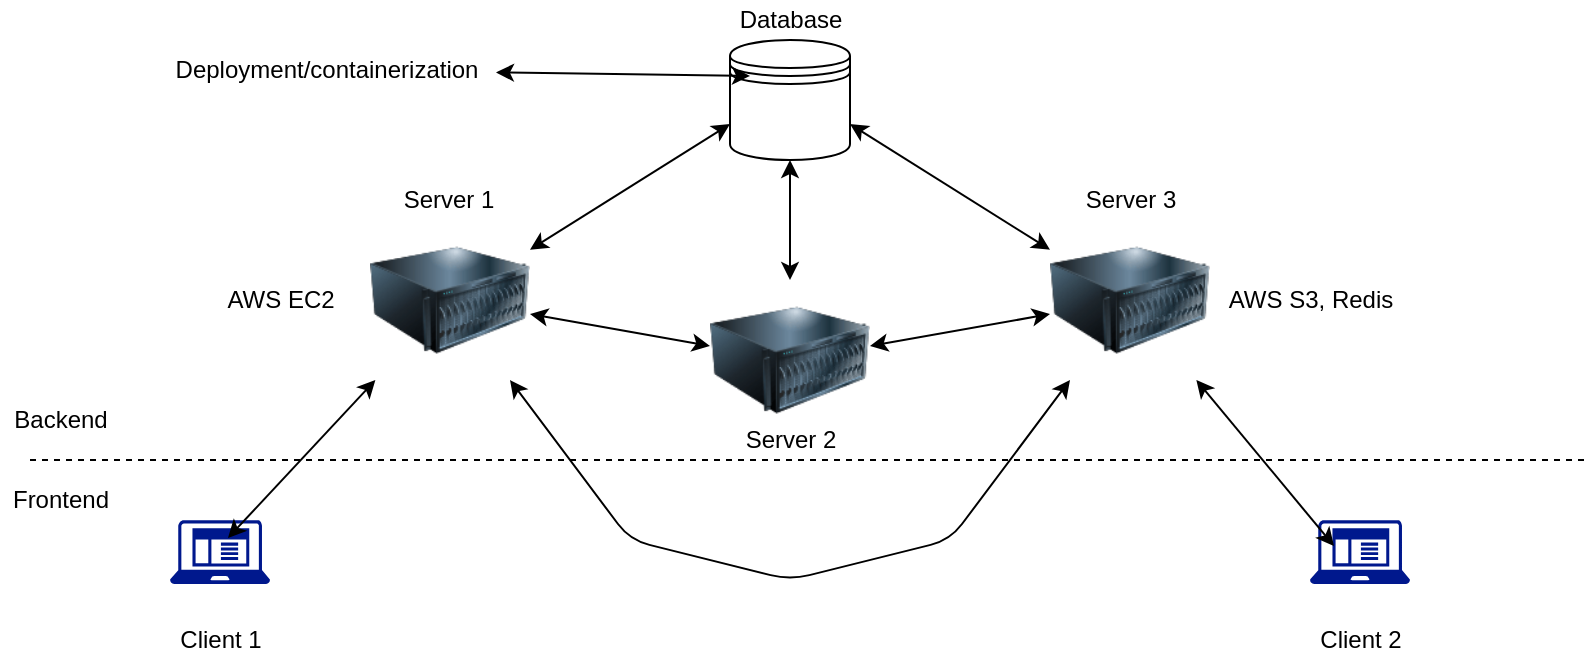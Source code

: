 <mxfile version="12.4.9" type="github"><diagram id="94-vMWvtBQt9PJguK6b0" name="Page-1"><mxGraphModel dx="1422" dy="762" grid="1" gridSize="10" guides="1" tooltips="1" connect="1" arrows="1" fold="1" page="1" pageScale="1" pageWidth="850" pageHeight="1100" math="0" shadow="0"><root><mxCell id="0"/><mxCell id="1" parent="0"/><mxCell id="GQMh5_cVwzpcgArsNn7h-1" value="" style="shape=datastore;whiteSpace=wrap;html=1;" vertex="1" parent="1"><mxGeometry x="370" y="30" width="60" height="60" as="geometry"/></mxCell><mxCell id="GQMh5_cVwzpcgArsNn7h-2" value="Database" style="text;html=1;align=center;verticalAlign=middle;resizable=0;points=[];autosize=1;" vertex="1" parent="1"><mxGeometry x="365" y="10" width="70" height="20" as="geometry"/></mxCell><mxCell id="GQMh5_cVwzpcgArsNn7h-3" value="" style="image;html=1;labelBackgroundColor=#ffffff;image=img/lib/clip_art/computers/Server_128x128.png" vertex="1" parent="1"><mxGeometry x="190" y="120" width="80" height="80" as="geometry"/></mxCell><mxCell id="GQMh5_cVwzpcgArsNn7h-4" value="" style="image;html=1;labelBackgroundColor=#ffffff;image=img/lib/clip_art/computers/Server_128x128.png" vertex="1" parent="1"><mxGeometry x="360" y="150" width="80" height="80" as="geometry"/></mxCell><mxCell id="GQMh5_cVwzpcgArsNn7h-5" value="" style="image;html=1;labelBackgroundColor=#ffffff;image=img/lib/clip_art/computers/Server_128x128.png" vertex="1" parent="1"><mxGeometry x="530" y="120" width="80" height="80" as="geometry"/></mxCell><mxCell id="GQMh5_cVwzpcgArsNn7h-6" value="Server 1" style="text;html=1;align=center;verticalAlign=middle;resizable=0;points=[];autosize=1;" vertex="1" parent="1"><mxGeometry x="199" y="100" width="60" height="20" as="geometry"/></mxCell><mxCell id="GQMh5_cVwzpcgArsNn7h-7" value="Server 2" style="text;html=1;align=center;verticalAlign=middle;resizable=0;points=[];autosize=1;" vertex="1" parent="1"><mxGeometry x="370" y="220" width="60" height="20" as="geometry"/></mxCell><mxCell id="GQMh5_cVwzpcgArsNn7h-8" value="Server 3" style="text;html=1;align=center;verticalAlign=middle;resizable=0;points=[];autosize=1;" vertex="1" parent="1"><mxGeometry x="540" y="100" width="60" height="20" as="geometry"/></mxCell><mxCell id="GQMh5_cVwzpcgArsNn7h-9" value="AWS EC2" style="text;html=1;align=center;verticalAlign=middle;resizable=0;points=[];autosize=1;" vertex="1" parent="1"><mxGeometry x="110" y="150" width="70" height="20" as="geometry"/></mxCell><mxCell id="GQMh5_cVwzpcgArsNn7h-10" value="" style="aspect=fixed;pointerEvents=1;shadow=0;dashed=0;html=1;strokeColor=none;labelPosition=center;verticalLabelPosition=bottom;verticalAlign=top;align=center;fillColor=#00188D;shape=mxgraph.mscae.enterprise.client_application" vertex="1" parent="1"><mxGeometry x="90" y="270" width="50" height="32" as="geometry"/></mxCell><mxCell id="GQMh5_cVwzpcgArsNn7h-11" value="" style="aspect=fixed;pointerEvents=1;shadow=0;dashed=0;html=1;strokeColor=none;labelPosition=center;verticalLabelPosition=bottom;verticalAlign=top;align=center;fillColor=#00188D;shape=mxgraph.mscae.enterprise.client_application" vertex="1" parent="1"><mxGeometry x="660" y="270" width="50" height="32" as="geometry"/></mxCell><mxCell id="GQMh5_cVwzpcgArsNn7h-14" value="" style="endArrow=classic;startArrow=classic;html=1;entryX=0;entryY=0.7;entryDx=0;entryDy=0;" edge="1" parent="1" source="GQMh5_cVwzpcgArsNn7h-3" target="GQMh5_cVwzpcgArsNn7h-1"><mxGeometry width="50" height="50" relative="1" as="geometry"><mxPoint x="270" y="120" as="sourcePoint"/><mxPoint x="360" y="80" as="targetPoint"/></mxGeometry></mxCell><mxCell id="GQMh5_cVwzpcgArsNn7h-16" value="" style="endArrow=classic;startArrow=classic;html=1;exitX=0.5;exitY=1;exitDx=0;exitDy=0;" edge="1" parent="1" source="GQMh5_cVwzpcgArsNn7h-1" target="GQMh5_cVwzpcgArsNn7h-4"><mxGeometry width="50" height="50" relative="1" as="geometry"><mxPoint x="400" y="120" as="sourcePoint"/><mxPoint x="450" y="70" as="targetPoint"/></mxGeometry></mxCell><mxCell id="GQMh5_cVwzpcgArsNn7h-19" value="" style="endArrow=classic;startArrow=classic;html=1;entryX=1;entryY=0.7;entryDx=0;entryDy=0;" edge="1" parent="1" source="GQMh5_cVwzpcgArsNn7h-5" target="GQMh5_cVwzpcgArsNn7h-1"><mxGeometry width="50" height="50" relative="1" as="geometry"><mxPoint x="500" y="130" as="sourcePoint"/><mxPoint x="550" y="80" as="targetPoint"/></mxGeometry></mxCell><mxCell id="GQMh5_cVwzpcgArsNn7h-20" value="" style="endArrow=classic;startArrow=classic;html=1;exitX=0.58;exitY=0.281;exitDx=0;exitDy=0;exitPerimeter=0;" edge="1" parent="1" source="GQMh5_cVwzpcgArsNn7h-10" target="GQMh5_cVwzpcgArsNn7h-3"><mxGeometry width="50" height="50" relative="1" as="geometry"><mxPoint x="150" y="290" as="sourcePoint"/><mxPoint x="170" y="280" as="targetPoint"/></mxGeometry></mxCell><mxCell id="GQMh5_cVwzpcgArsNn7h-22" value="" style="endArrow=classic;startArrow=classic;html=1;entryX=0.24;entryY=0.406;entryDx=0;entryDy=0;entryPerimeter=0;" edge="1" parent="1" source="GQMh5_cVwzpcgArsNn7h-5" target="GQMh5_cVwzpcgArsNn7h-11"><mxGeometry width="50" height="50" relative="1" as="geometry"><mxPoint x="570" y="310" as="sourcePoint"/><mxPoint x="620" y="260" as="targetPoint"/></mxGeometry></mxCell><mxCell id="GQMh5_cVwzpcgArsNn7h-23" value="" style="endArrow=classic;startArrow=classic;html=1;" edge="1" parent="1" source="GQMh5_cVwzpcgArsNn7h-3" target="GQMh5_cVwzpcgArsNn7h-4"><mxGeometry width="50" height="50" relative="1" as="geometry"><mxPoint x="300" y="200" as="sourcePoint"/><mxPoint x="350" y="150" as="targetPoint"/></mxGeometry></mxCell><mxCell id="GQMh5_cVwzpcgArsNn7h-24" value="" style="endArrow=classic;startArrow=classic;html=1;" edge="1" parent="1" source="GQMh5_cVwzpcgArsNn7h-4" target="GQMh5_cVwzpcgArsNn7h-5"><mxGeometry width="50" height="50" relative="1" as="geometry"><mxPoint x="470" y="215" as="sourcePoint"/><mxPoint x="520" y="165" as="targetPoint"/></mxGeometry></mxCell><mxCell id="GQMh5_cVwzpcgArsNn7h-25" value="Client 1" style="text;html=1;align=center;verticalAlign=middle;resizable=0;points=[];autosize=1;" vertex="1" parent="1"><mxGeometry x="85" y="320" width="60" height="20" as="geometry"/></mxCell><mxCell id="GQMh5_cVwzpcgArsNn7h-26" value="Client 2" style="text;html=1;align=center;verticalAlign=middle;resizable=0;points=[];autosize=1;" vertex="1" parent="1"><mxGeometry x="655" y="320" width="60" height="20" as="geometry"/></mxCell><mxCell id="GQMh5_cVwzpcgArsNn7h-27" value="" style="endArrow=classic;startArrow=classic;html=1;" edge="1" parent="1" source="GQMh5_cVwzpcgArsNn7h-3" target="GQMh5_cVwzpcgArsNn7h-5"><mxGeometry width="50" height="50" relative="1" as="geometry"><mxPoint x="290" y="302" as="sourcePoint"/><mxPoint x="340" y="252" as="targetPoint"/><Array as="points"><mxPoint x="320" y="280"/><mxPoint x="400" y="300"/><mxPoint x="480" y="280"/></Array></mxGeometry></mxCell><mxCell id="GQMh5_cVwzpcgArsNn7h-28" value="AWS S3, Redis" style="text;html=1;align=center;verticalAlign=middle;resizable=0;points=[];autosize=1;" vertex="1" parent="1"><mxGeometry x="610" y="150" width="100" height="20" as="geometry"/></mxCell><mxCell id="GQMh5_cVwzpcgArsNn7h-30" value="Deployment/containerization" style="text;html=1;align=center;verticalAlign=middle;resizable=0;points=[];autosize=1;" vertex="1" parent="1"><mxGeometry x="83" y="35" width="170" height="20" as="geometry"/></mxCell><mxCell id="GQMh5_cVwzpcgArsNn7h-31" value="" style="endArrow=classic;startArrow=classic;html=1;entryX=0.167;entryY=0.3;entryDx=0;entryDy=0;entryPerimeter=0;" edge="1" parent="1" source="GQMh5_cVwzpcgArsNn7h-30" target="GQMh5_cVwzpcgArsNn7h-1"><mxGeometry width="50" height="50" relative="1" as="geometry"><mxPoint x="270" y="70" as="sourcePoint"/><mxPoint x="320" y="20" as="targetPoint"/></mxGeometry></mxCell><mxCell id="GQMh5_cVwzpcgArsNn7h-34" value="" style="endArrow=none;dashed=1;html=1;" edge="1" parent="1"><mxGeometry width="50" height="50" relative="1" as="geometry"><mxPoint x="20" y="240" as="sourcePoint"/><mxPoint x="800" y="240" as="targetPoint"/></mxGeometry></mxCell><mxCell id="GQMh5_cVwzpcgArsNn7h-35" value="Backend" style="text;html=1;align=center;verticalAlign=middle;resizable=0;points=[];autosize=1;" vertex="1" parent="1"><mxGeometry x="5" y="210" width="60" height="20" as="geometry"/></mxCell><mxCell id="GQMh5_cVwzpcgArsNn7h-36" value="Frontend" style="text;html=1;align=center;verticalAlign=middle;resizable=0;points=[];autosize=1;" vertex="1" parent="1"><mxGeometry x="5" y="250" width="60" height="20" as="geometry"/></mxCell></root></mxGraphModel></diagram></mxfile>